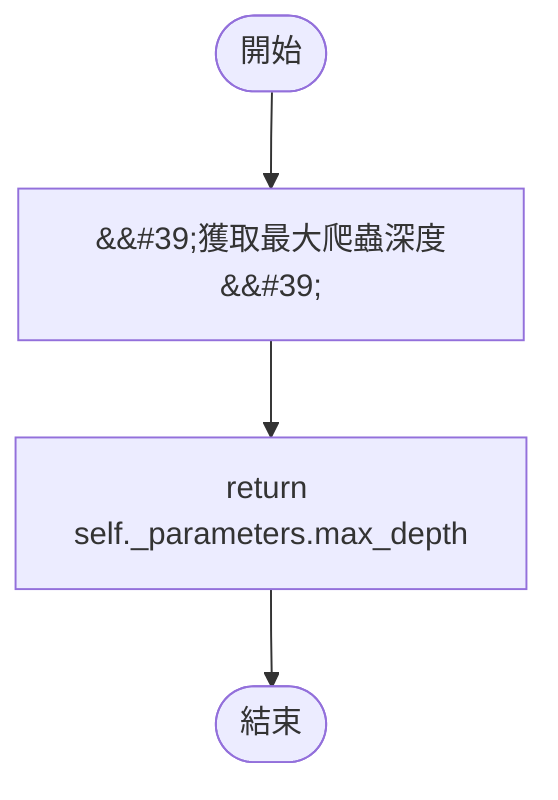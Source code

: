 flowchart TB
    n1([開始])
    n2([結束])
    n3[&amp;&#35;39;獲取最大爬蟲深度&amp;&#35;39;]
    n4[return self._parameters.max_depth]
    n1 --> n3
    n3 --> n4
    n4 --> n2